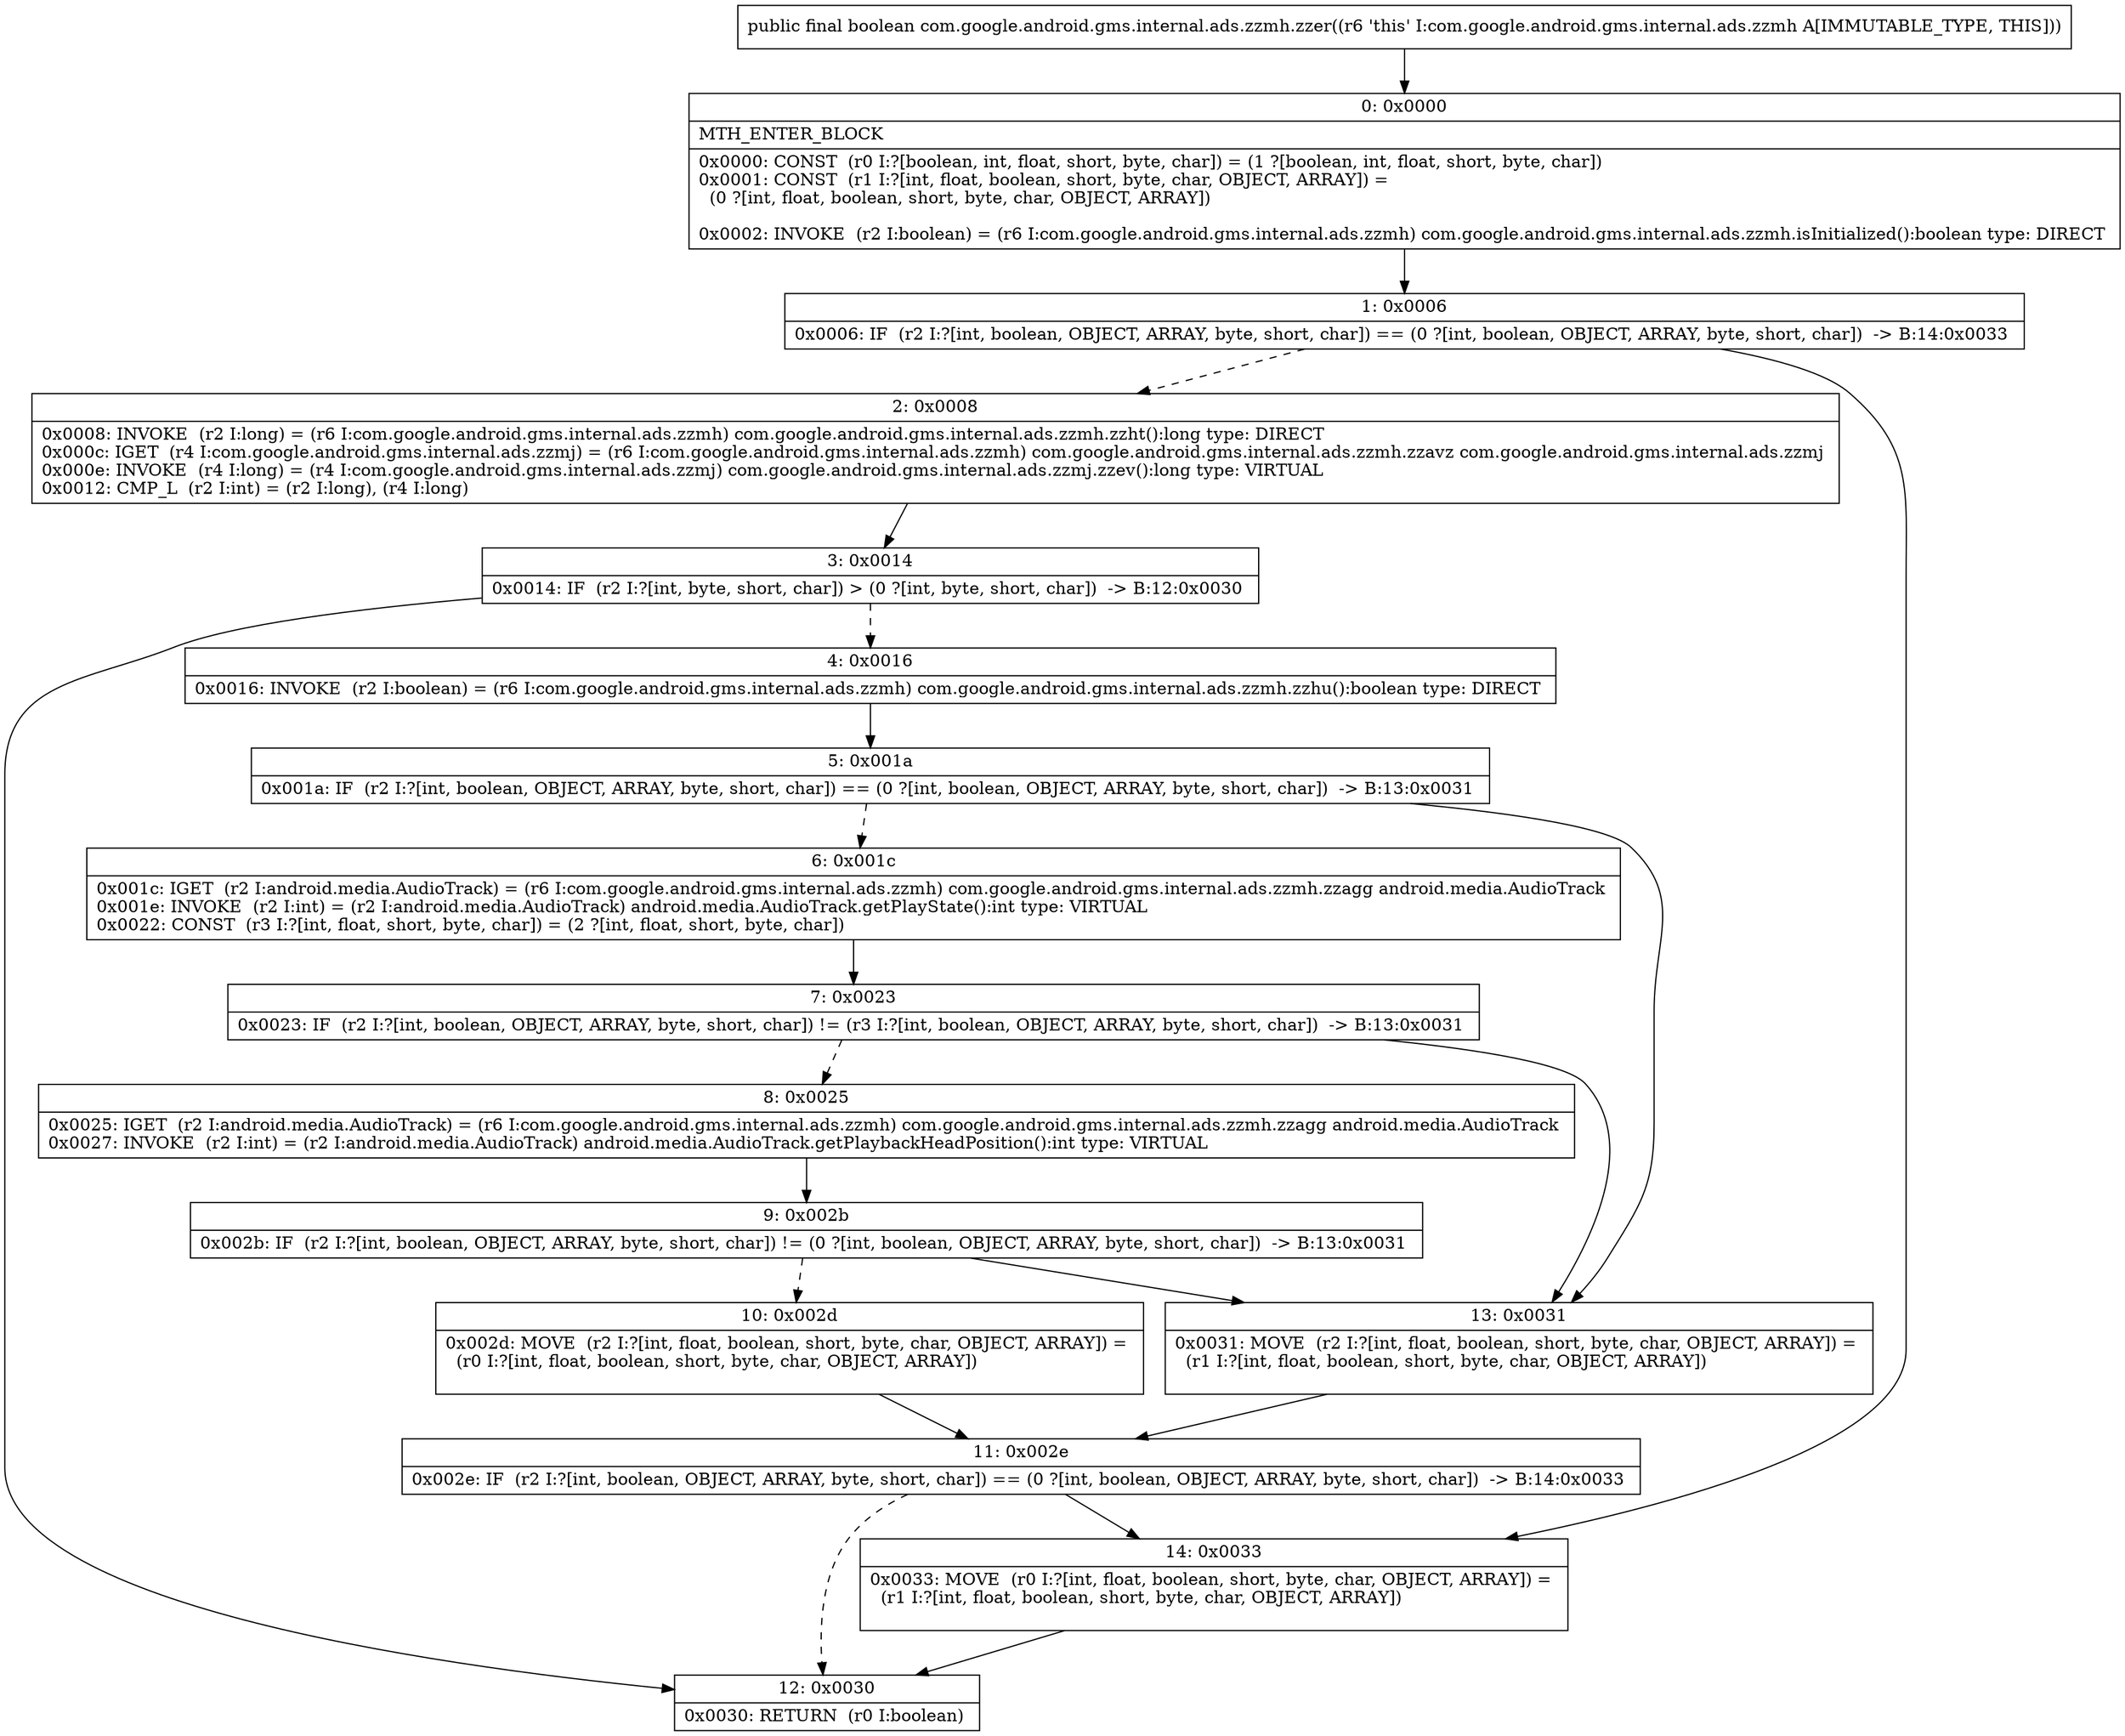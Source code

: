 digraph "CFG forcom.google.android.gms.internal.ads.zzmh.zzer()Z" {
Node_0 [shape=record,label="{0\:\ 0x0000|MTH_ENTER_BLOCK\l|0x0000: CONST  (r0 I:?[boolean, int, float, short, byte, char]) = (1 ?[boolean, int, float, short, byte, char]) \l0x0001: CONST  (r1 I:?[int, float, boolean, short, byte, char, OBJECT, ARRAY]) = \l  (0 ?[int, float, boolean, short, byte, char, OBJECT, ARRAY])\l \l0x0002: INVOKE  (r2 I:boolean) = (r6 I:com.google.android.gms.internal.ads.zzmh) com.google.android.gms.internal.ads.zzmh.isInitialized():boolean type: DIRECT \l}"];
Node_1 [shape=record,label="{1\:\ 0x0006|0x0006: IF  (r2 I:?[int, boolean, OBJECT, ARRAY, byte, short, char]) == (0 ?[int, boolean, OBJECT, ARRAY, byte, short, char])  \-\> B:14:0x0033 \l}"];
Node_2 [shape=record,label="{2\:\ 0x0008|0x0008: INVOKE  (r2 I:long) = (r6 I:com.google.android.gms.internal.ads.zzmh) com.google.android.gms.internal.ads.zzmh.zzht():long type: DIRECT \l0x000c: IGET  (r4 I:com.google.android.gms.internal.ads.zzmj) = (r6 I:com.google.android.gms.internal.ads.zzmh) com.google.android.gms.internal.ads.zzmh.zzavz com.google.android.gms.internal.ads.zzmj \l0x000e: INVOKE  (r4 I:long) = (r4 I:com.google.android.gms.internal.ads.zzmj) com.google.android.gms.internal.ads.zzmj.zzev():long type: VIRTUAL \l0x0012: CMP_L  (r2 I:int) = (r2 I:long), (r4 I:long) \l}"];
Node_3 [shape=record,label="{3\:\ 0x0014|0x0014: IF  (r2 I:?[int, byte, short, char]) \> (0 ?[int, byte, short, char])  \-\> B:12:0x0030 \l}"];
Node_4 [shape=record,label="{4\:\ 0x0016|0x0016: INVOKE  (r2 I:boolean) = (r6 I:com.google.android.gms.internal.ads.zzmh) com.google.android.gms.internal.ads.zzmh.zzhu():boolean type: DIRECT \l}"];
Node_5 [shape=record,label="{5\:\ 0x001a|0x001a: IF  (r2 I:?[int, boolean, OBJECT, ARRAY, byte, short, char]) == (0 ?[int, boolean, OBJECT, ARRAY, byte, short, char])  \-\> B:13:0x0031 \l}"];
Node_6 [shape=record,label="{6\:\ 0x001c|0x001c: IGET  (r2 I:android.media.AudioTrack) = (r6 I:com.google.android.gms.internal.ads.zzmh) com.google.android.gms.internal.ads.zzmh.zzagg android.media.AudioTrack \l0x001e: INVOKE  (r2 I:int) = (r2 I:android.media.AudioTrack) android.media.AudioTrack.getPlayState():int type: VIRTUAL \l0x0022: CONST  (r3 I:?[int, float, short, byte, char]) = (2 ?[int, float, short, byte, char]) \l}"];
Node_7 [shape=record,label="{7\:\ 0x0023|0x0023: IF  (r2 I:?[int, boolean, OBJECT, ARRAY, byte, short, char]) != (r3 I:?[int, boolean, OBJECT, ARRAY, byte, short, char])  \-\> B:13:0x0031 \l}"];
Node_8 [shape=record,label="{8\:\ 0x0025|0x0025: IGET  (r2 I:android.media.AudioTrack) = (r6 I:com.google.android.gms.internal.ads.zzmh) com.google.android.gms.internal.ads.zzmh.zzagg android.media.AudioTrack \l0x0027: INVOKE  (r2 I:int) = (r2 I:android.media.AudioTrack) android.media.AudioTrack.getPlaybackHeadPosition():int type: VIRTUAL \l}"];
Node_9 [shape=record,label="{9\:\ 0x002b|0x002b: IF  (r2 I:?[int, boolean, OBJECT, ARRAY, byte, short, char]) != (0 ?[int, boolean, OBJECT, ARRAY, byte, short, char])  \-\> B:13:0x0031 \l}"];
Node_10 [shape=record,label="{10\:\ 0x002d|0x002d: MOVE  (r2 I:?[int, float, boolean, short, byte, char, OBJECT, ARRAY]) = \l  (r0 I:?[int, float, boolean, short, byte, char, OBJECT, ARRAY])\l \l}"];
Node_11 [shape=record,label="{11\:\ 0x002e|0x002e: IF  (r2 I:?[int, boolean, OBJECT, ARRAY, byte, short, char]) == (0 ?[int, boolean, OBJECT, ARRAY, byte, short, char])  \-\> B:14:0x0033 \l}"];
Node_12 [shape=record,label="{12\:\ 0x0030|0x0030: RETURN  (r0 I:boolean) \l}"];
Node_13 [shape=record,label="{13\:\ 0x0031|0x0031: MOVE  (r2 I:?[int, float, boolean, short, byte, char, OBJECT, ARRAY]) = \l  (r1 I:?[int, float, boolean, short, byte, char, OBJECT, ARRAY])\l \l}"];
Node_14 [shape=record,label="{14\:\ 0x0033|0x0033: MOVE  (r0 I:?[int, float, boolean, short, byte, char, OBJECT, ARRAY]) = \l  (r1 I:?[int, float, boolean, short, byte, char, OBJECT, ARRAY])\l \l}"];
MethodNode[shape=record,label="{public final boolean com.google.android.gms.internal.ads.zzmh.zzer((r6 'this' I:com.google.android.gms.internal.ads.zzmh A[IMMUTABLE_TYPE, THIS])) }"];
MethodNode -> Node_0;
Node_0 -> Node_1;
Node_1 -> Node_2[style=dashed];
Node_1 -> Node_14;
Node_2 -> Node_3;
Node_3 -> Node_4[style=dashed];
Node_3 -> Node_12;
Node_4 -> Node_5;
Node_5 -> Node_6[style=dashed];
Node_5 -> Node_13;
Node_6 -> Node_7;
Node_7 -> Node_8[style=dashed];
Node_7 -> Node_13;
Node_8 -> Node_9;
Node_9 -> Node_10[style=dashed];
Node_9 -> Node_13;
Node_10 -> Node_11;
Node_11 -> Node_12[style=dashed];
Node_11 -> Node_14;
Node_13 -> Node_11;
Node_14 -> Node_12;
}

